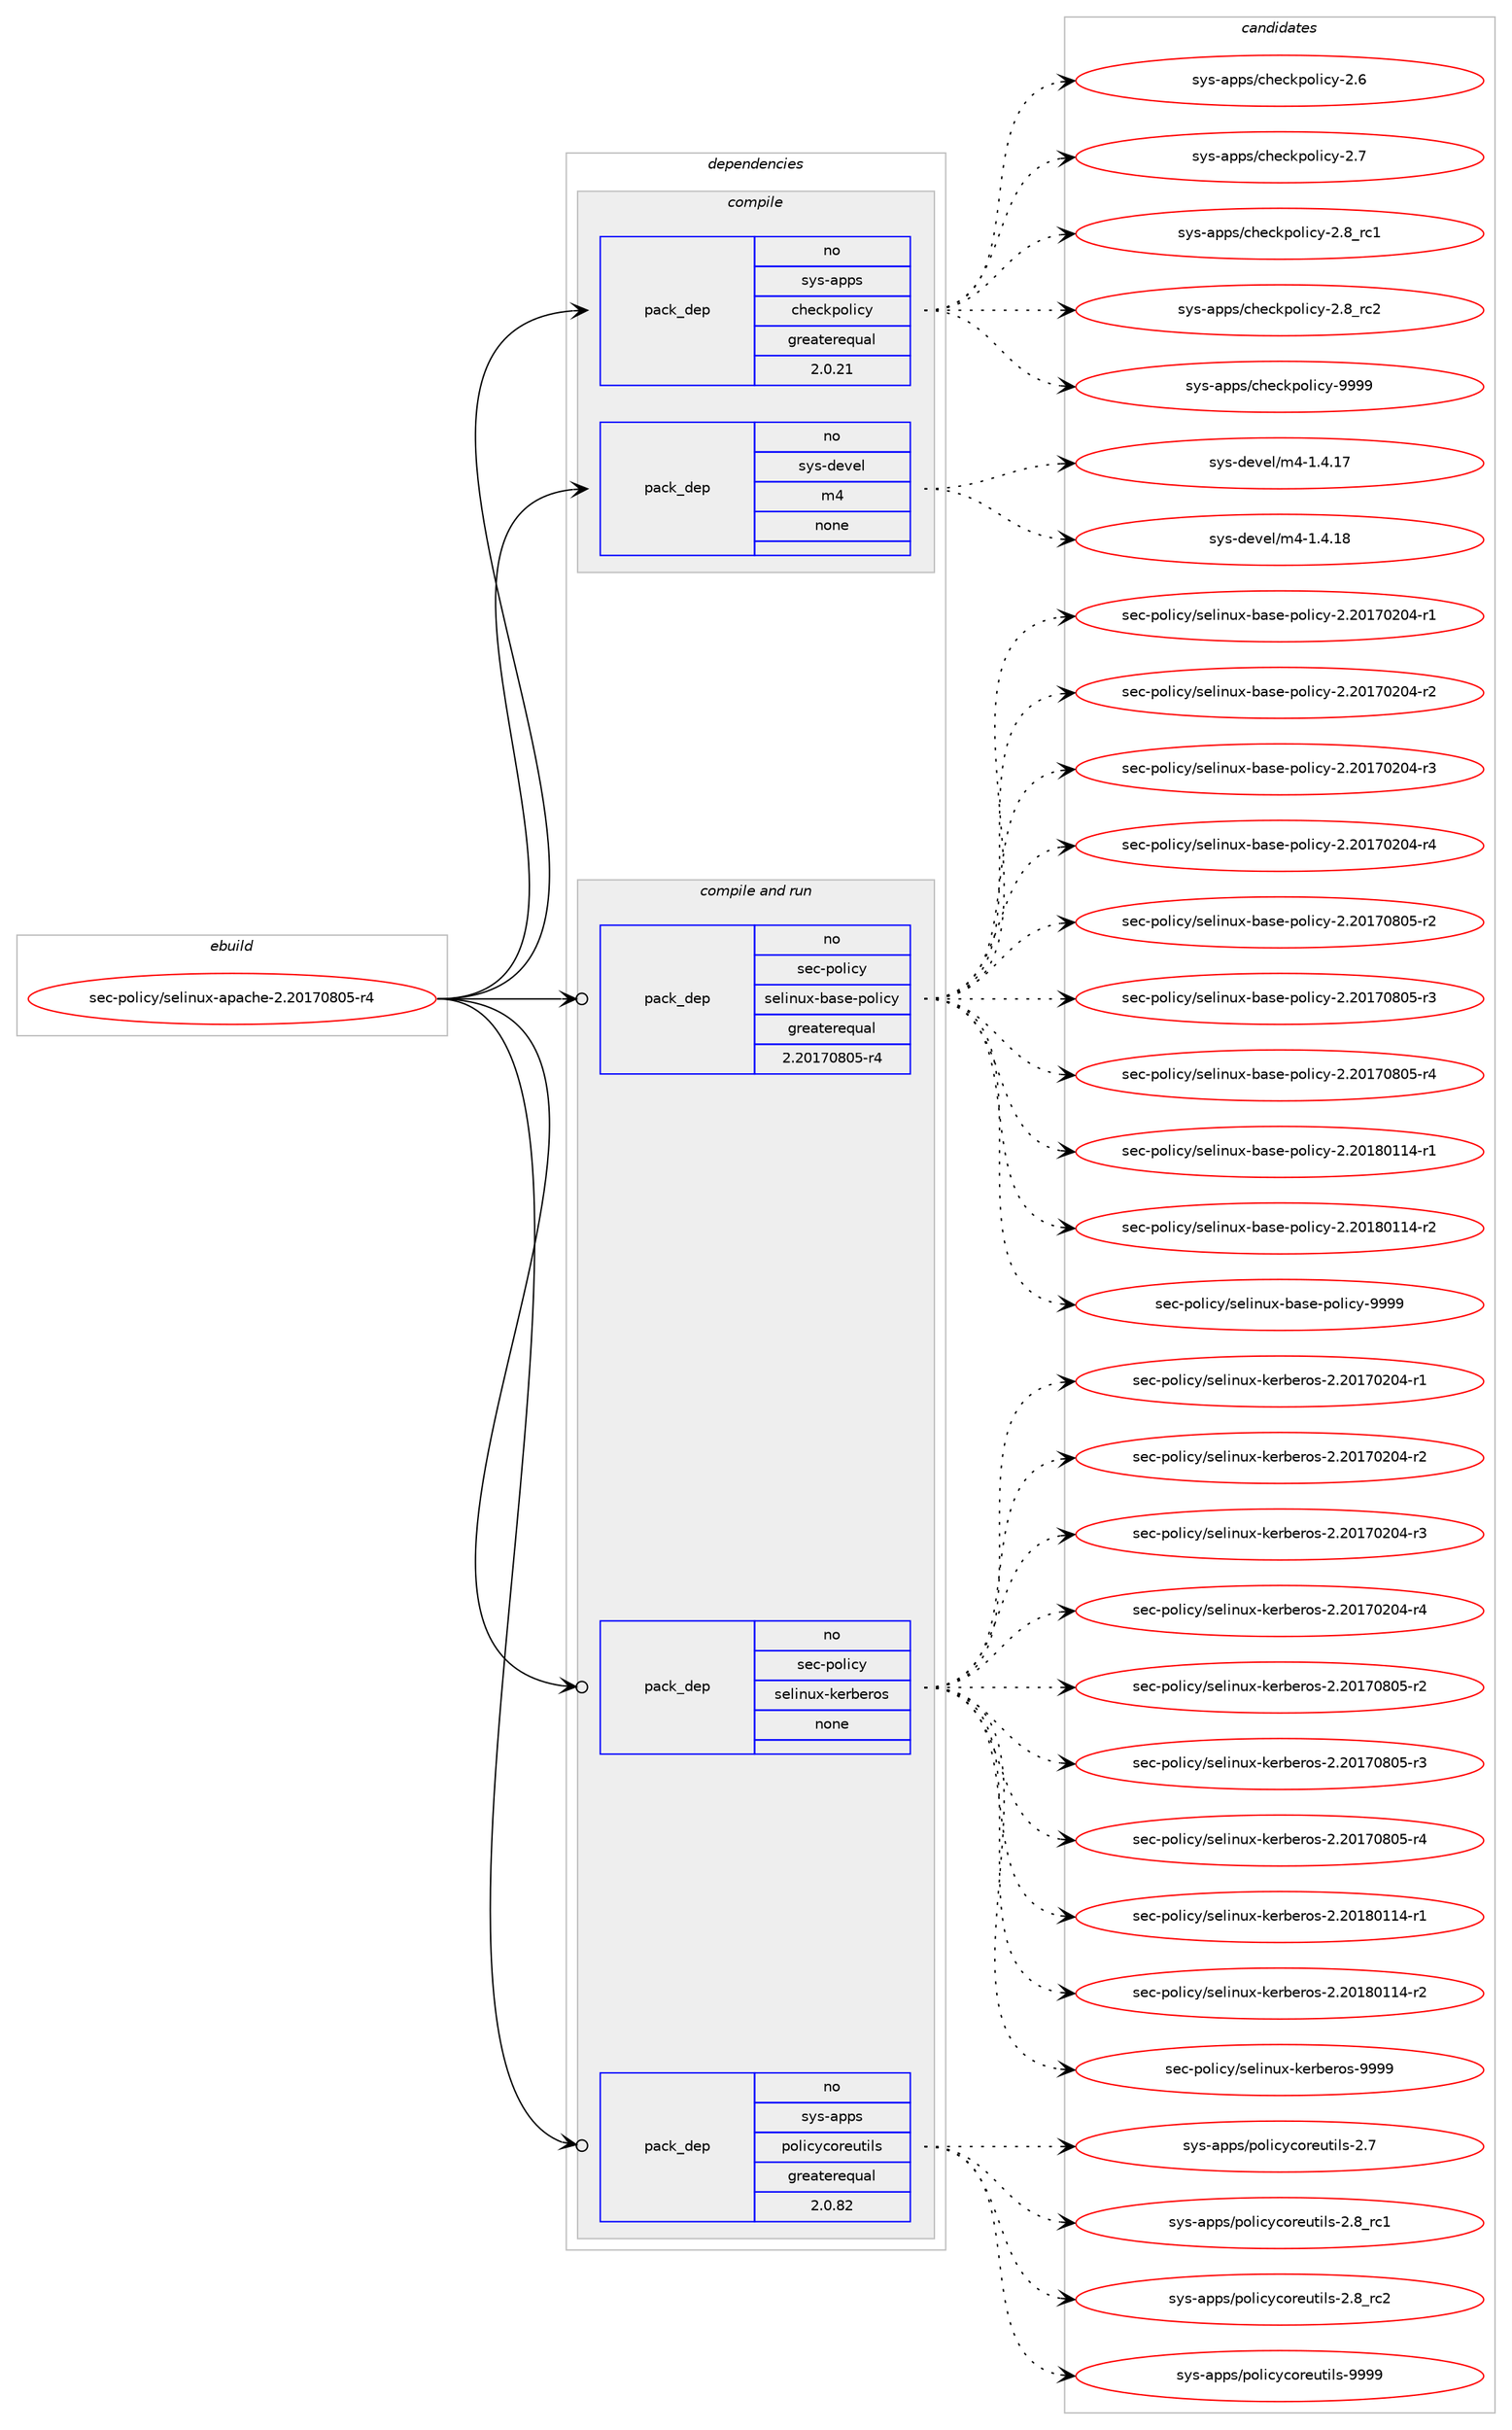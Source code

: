 digraph prolog {

# *************
# Graph options
# *************

newrank=true;
concentrate=true;
compound=true;
graph [rankdir=LR,fontname=Helvetica,fontsize=10,ranksep=1.5];#, ranksep=2.5, nodesep=0.2];
edge  [arrowhead=vee];
node  [fontname=Helvetica,fontsize=10];

# **********
# The ebuild
# **********

subgraph cluster_leftcol {
color=gray;
rank=same;
label=<<i>ebuild</i>>;
id [label="sec-policy/selinux-apache-2.20170805-r4", color=red, width=4, href="../sec-policy/selinux-apache-2.20170805-r4.svg"];
}

# ****************
# The dependencies
# ****************

subgraph cluster_midcol {
color=gray;
label=<<i>dependencies</i>>;
subgraph cluster_compile {
fillcolor="#eeeeee";
style=filled;
label=<<i>compile</i>>;
subgraph pack793 {
dependency1102 [label=<<TABLE BORDER="0" CELLBORDER="1" CELLSPACING="0" CELLPADDING="4" WIDTH="220"><TR><TD ROWSPAN="6" CELLPADDING="30">pack_dep</TD></TR><TR><TD WIDTH="110">no</TD></TR><TR><TD>sys-apps</TD></TR><TR><TD>checkpolicy</TD></TR><TR><TD>greaterequal</TD></TR><TR><TD>2.0.21</TD></TR></TABLE>>, shape=none, color=blue];
}
id:e -> dependency1102:w [weight=20,style="solid",arrowhead="vee"];
subgraph pack794 {
dependency1103 [label=<<TABLE BORDER="0" CELLBORDER="1" CELLSPACING="0" CELLPADDING="4" WIDTH="220"><TR><TD ROWSPAN="6" CELLPADDING="30">pack_dep</TD></TR><TR><TD WIDTH="110">no</TD></TR><TR><TD>sys-devel</TD></TR><TR><TD>m4</TD></TR><TR><TD>none</TD></TR><TR><TD></TD></TR></TABLE>>, shape=none, color=blue];
}
id:e -> dependency1103:w [weight=20,style="solid",arrowhead="vee"];
}
subgraph cluster_compileandrun {
fillcolor="#eeeeee";
style=filled;
label=<<i>compile and run</i>>;
subgraph pack795 {
dependency1104 [label=<<TABLE BORDER="0" CELLBORDER="1" CELLSPACING="0" CELLPADDING="4" WIDTH="220"><TR><TD ROWSPAN="6" CELLPADDING="30">pack_dep</TD></TR><TR><TD WIDTH="110">no</TD></TR><TR><TD>sec-policy</TD></TR><TR><TD>selinux-base-policy</TD></TR><TR><TD>greaterequal</TD></TR><TR><TD>2.20170805-r4</TD></TR></TABLE>>, shape=none, color=blue];
}
id:e -> dependency1104:w [weight=20,style="solid",arrowhead="odotvee"];
subgraph pack796 {
dependency1105 [label=<<TABLE BORDER="0" CELLBORDER="1" CELLSPACING="0" CELLPADDING="4" WIDTH="220"><TR><TD ROWSPAN="6" CELLPADDING="30">pack_dep</TD></TR><TR><TD WIDTH="110">no</TD></TR><TR><TD>sec-policy</TD></TR><TR><TD>selinux-kerberos</TD></TR><TR><TD>none</TD></TR><TR><TD></TD></TR></TABLE>>, shape=none, color=blue];
}
id:e -> dependency1105:w [weight=20,style="solid",arrowhead="odotvee"];
subgraph pack797 {
dependency1106 [label=<<TABLE BORDER="0" CELLBORDER="1" CELLSPACING="0" CELLPADDING="4" WIDTH="220"><TR><TD ROWSPAN="6" CELLPADDING="30">pack_dep</TD></TR><TR><TD WIDTH="110">no</TD></TR><TR><TD>sys-apps</TD></TR><TR><TD>policycoreutils</TD></TR><TR><TD>greaterequal</TD></TR><TR><TD>2.0.82</TD></TR></TABLE>>, shape=none, color=blue];
}
id:e -> dependency1106:w [weight=20,style="solid",arrowhead="odotvee"];
}
subgraph cluster_run {
fillcolor="#eeeeee";
style=filled;
label=<<i>run</i>>;
}
}

# **************
# The candidates
# **************

subgraph cluster_choices {
rank=same;
color=gray;
label=<<i>candidates</i>>;

subgraph choice793 {
color=black;
nodesep=1;
choice11512111545971121121154799104101991071121111081059912145504654 [label="sys-apps/checkpolicy-2.6", color=red, width=4,href="../sys-apps/checkpolicy-2.6.svg"];
choice11512111545971121121154799104101991071121111081059912145504655 [label="sys-apps/checkpolicy-2.7", color=red, width=4,href="../sys-apps/checkpolicy-2.7.svg"];
choice11512111545971121121154799104101991071121111081059912145504656951149949 [label="sys-apps/checkpolicy-2.8_rc1", color=red, width=4,href="../sys-apps/checkpolicy-2.8_rc1.svg"];
choice11512111545971121121154799104101991071121111081059912145504656951149950 [label="sys-apps/checkpolicy-2.8_rc2", color=red, width=4,href="../sys-apps/checkpolicy-2.8_rc2.svg"];
choice1151211154597112112115479910410199107112111108105991214557575757 [label="sys-apps/checkpolicy-9999", color=red, width=4,href="../sys-apps/checkpolicy-9999.svg"];
dependency1102:e -> choice11512111545971121121154799104101991071121111081059912145504654:w [style=dotted,weight="100"];
dependency1102:e -> choice11512111545971121121154799104101991071121111081059912145504655:w [style=dotted,weight="100"];
dependency1102:e -> choice11512111545971121121154799104101991071121111081059912145504656951149949:w [style=dotted,weight="100"];
dependency1102:e -> choice11512111545971121121154799104101991071121111081059912145504656951149950:w [style=dotted,weight="100"];
dependency1102:e -> choice1151211154597112112115479910410199107112111108105991214557575757:w [style=dotted,weight="100"];
}
subgraph choice794 {
color=black;
nodesep=1;
choice11512111545100101118101108471095245494652464955 [label="sys-devel/m4-1.4.17", color=red, width=4,href="../sys-devel/m4-1.4.17.svg"];
choice11512111545100101118101108471095245494652464956 [label="sys-devel/m4-1.4.18", color=red, width=4,href="../sys-devel/m4-1.4.18.svg"];
dependency1103:e -> choice11512111545100101118101108471095245494652464955:w [style=dotted,weight="100"];
dependency1103:e -> choice11512111545100101118101108471095245494652464956:w [style=dotted,weight="100"];
}
subgraph choice795 {
color=black;
nodesep=1;
choice11510199451121111081059912147115101108105110117120459897115101451121111081059912145504650484955485048524511449 [label="sec-policy/selinux-base-policy-2.20170204-r1", color=red, width=4,href="../sec-policy/selinux-base-policy-2.20170204-r1.svg"];
choice11510199451121111081059912147115101108105110117120459897115101451121111081059912145504650484955485048524511450 [label="sec-policy/selinux-base-policy-2.20170204-r2", color=red, width=4,href="../sec-policy/selinux-base-policy-2.20170204-r2.svg"];
choice11510199451121111081059912147115101108105110117120459897115101451121111081059912145504650484955485048524511451 [label="sec-policy/selinux-base-policy-2.20170204-r3", color=red, width=4,href="../sec-policy/selinux-base-policy-2.20170204-r3.svg"];
choice11510199451121111081059912147115101108105110117120459897115101451121111081059912145504650484955485048524511452 [label="sec-policy/selinux-base-policy-2.20170204-r4", color=red, width=4,href="../sec-policy/selinux-base-policy-2.20170204-r4.svg"];
choice11510199451121111081059912147115101108105110117120459897115101451121111081059912145504650484955485648534511450 [label="sec-policy/selinux-base-policy-2.20170805-r2", color=red, width=4,href="../sec-policy/selinux-base-policy-2.20170805-r2.svg"];
choice11510199451121111081059912147115101108105110117120459897115101451121111081059912145504650484955485648534511451 [label="sec-policy/selinux-base-policy-2.20170805-r3", color=red, width=4,href="../sec-policy/selinux-base-policy-2.20170805-r3.svg"];
choice11510199451121111081059912147115101108105110117120459897115101451121111081059912145504650484955485648534511452 [label="sec-policy/selinux-base-policy-2.20170805-r4", color=red, width=4,href="../sec-policy/selinux-base-policy-2.20170805-r4.svg"];
choice11510199451121111081059912147115101108105110117120459897115101451121111081059912145504650484956484949524511449 [label="sec-policy/selinux-base-policy-2.20180114-r1", color=red, width=4,href="../sec-policy/selinux-base-policy-2.20180114-r1.svg"];
choice11510199451121111081059912147115101108105110117120459897115101451121111081059912145504650484956484949524511450 [label="sec-policy/selinux-base-policy-2.20180114-r2", color=red, width=4,href="../sec-policy/selinux-base-policy-2.20180114-r2.svg"];
choice1151019945112111108105991214711510110810511011712045989711510145112111108105991214557575757 [label="sec-policy/selinux-base-policy-9999", color=red, width=4,href="../sec-policy/selinux-base-policy-9999.svg"];
dependency1104:e -> choice11510199451121111081059912147115101108105110117120459897115101451121111081059912145504650484955485048524511449:w [style=dotted,weight="100"];
dependency1104:e -> choice11510199451121111081059912147115101108105110117120459897115101451121111081059912145504650484955485048524511450:w [style=dotted,weight="100"];
dependency1104:e -> choice11510199451121111081059912147115101108105110117120459897115101451121111081059912145504650484955485048524511451:w [style=dotted,weight="100"];
dependency1104:e -> choice11510199451121111081059912147115101108105110117120459897115101451121111081059912145504650484955485048524511452:w [style=dotted,weight="100"];
dependency1104:e -> choice11510199451121111081059912147115101108105110117120459897115101451121111081059912145504650484955485648534511450:w [style=dotted,weight="100"];
dependency1104:e -> choice11510199451121111081059912147115101108105110117120459897115101451121111081059912145504650484955485648534511451:w [style=dotted,weight="100"];
dependency1104:e -> choice11510199451121111081059912147115101108105110117120459897115101451121111081059912145504650484955485648534511452:w [style=dotted,weight="100"];
dependency1104:e -> choice11510199451121111081059912147115101108105110117120459897115101451121111081059912145504650484956484949524511449:w [style=dotted,weight="100"];
dependency1104:e -> choice11510199451121111081059912147115101108105110117120459897115101451121111081059912145504650484956484949524511450:w [style=dotted,weight="100"];
dependency1104:e -> choice1151019945112111108105991214711510110810511011712045989711510145112111108105991214557575757:w [style=dotted,weight="100"];
}
subgraph choice796 {
color=black;
nodesep=1;
choice11510199451121111081059912147115101108105110117120451071011149810111411111545504650484955485048524511449 [label="sec-policy/selinux-kerberos-2.20170204-r1", color=red, width=4,href="../sec-policy/selinux-kerberos-2.20170204-r1.svg"];
choice11510199451121111081059912147115101108105110117120451071011149810111411111545504650484955485048524511450 [label="sec-policy/selinux-kerberos-2.20170204-r2", color=red, width=4,href="../sec-policy/selinux-kerberos-2.20170204-r2.svg"];
choice11510199451121111081059912147115101108105110117120451071011149810111411111545504650484955485048524511451 [label="sec-policy/selinux-kerberos-2.20170204-r3", color=red, width=4,href="../sec-policy/selinux-kerberos-2.20170204-r3.svg"];
choice11510199451121111081059912147115101108105110117120451071011149810111411111545504650484955485048524511452 [label="sec-policy/selinux-kerberos-2.20170204-r4", color=red, width=4,href="../sec-policy/selinux-kerberos-2.20170204-r4.svg"];
choice11510199451121111081059912147115101108105110117120451071011149810111411111545504650484955485648534511450 [label="sec-policy/selinux-kerberos-2.20170805-r2", color=red, width=4,href="../sec-policy/selinux-kerberos-2.20170805-r2.svg"];
choice11510199451121111081059912147115101108105110117120451071011149810111411111545504650484955485648534511451 [label="sec-policy/selinux-kerberos-2.20170805-r3", color=red, width=4,href="../sec-policy/selinux-kerberos-2.20170805-r3.svg"];
choice11510199451121111081059912147115101108105110117120451071011149810111411111545504650484955485648534511452 [label="sec-policy/selinux-kerberos-2.20170805-r4", color=red, width=4,href="../sec-policy/selinux-kerberos-2.20170805-r4.svg"];
choice11510199451121111081059912147115101108105110117120451071011149810111411111545504650484956484949524511449 [label="sec-policy/selinux-kerberos-2.20180114-r1", color=red, width=4,href="../sec-policy/selinux-kerberos-2.20180114-r1.svg"];
choice11510199451121111081059912147115101108105110117120451071011149810111411111545504650484956484949524511450 [label="sec-policy/selinux-kerberos-2.20180114-r2", color=red, width=4,href="../sec-policy/selinux-kerberos-2.20180114-r2.svg"];
choice1151019945112111108105991214711510110810511011712045107101114981011141111154557575757 [label="sec-policy/selinux-kerberos-9999", color=red, width=4,href="../sec-policy/selinux-kerberos-9999.svg"];
dependency1105:e -> choice11510199451121111081059912147115101108105110117120451071011149810111411111545504650484955485048524511449:w [style=dotted,weight="100"];
dependency1105:e -> choice11510199451121111081059912147115101108105110117120451071011149810111411111545504650484955485048524511450:w [style=dotted,weight="100"];
dependency1105:e -> choice11510199451121111081059912147115101108105110117120451071011149810111411111545504650484955485048524511451:w [style=dotted,weight="100"];
dependency1105:e -> choice11510199451121111081059912147115101108105110117120451071011149810111411111545504650484955485048524511452:w [style=dotted,weight="100"];
dependency1105:e -> choice11510199451121111081059912147115101108105110117120451071011149810111411111545504650484955485648534511450:w [style=dotted,weight="100"];
dependency1105:e -> choice11510199451121111081059912147115101108105110117120451071011149810111411111545504650484955485648534511451:w [style=dotted,weight="100"];
dependency1105:e -> choice11510199451121111081059912147115101108105110117120451071011149810111411111545504650484955485648534511452:w [style=dotted,weight="100"];
dependency1105:e -> choice11510199451121111081059912147115101108105110117120451071011149810111411111545504650484956484949524511449:w [style=dotted,weight="100"];
dependency1105:e -> choice11510199451121111081059912147115101108105110117120451071011149810111411111545504650484956484949524511450:w [style=dotted,weight="100"];
dependency1105:e -> choice1151019945112111108105991214711510110810511011712045107101114981011141111154557575757:w [style=dotted,weight="100"];
}
subgraph choice797 {
color=black;
nodesep=1;
choice115121115459711211211547112111108105991219911111410111711610510811545504655 [label="sys-apps/policycoreutils-2.7", color=red, width=4,href="../sys-apps/policycoreutils-2.7.svg"];
choice115121115459711211211547112111108105991219911111410111711610510811545504656951149949 [label="sys-apps/policycoreutils-2.8_rc1", color=red, width=4,href="../sys-apps/policycoreutils-2.8_rc1.svg"];
choice115121115459711211211547112111108105991219911111410111711610510811545504656951149950 [label="sys-apps/policycoreutils-2.8_rc2", color=red, width=4,href="../sys-apps/policycoreutils-2.8_rc2.svg"];
choice11512111545971121121154711211110810599121991111141011171161051081154557575757 [label="sys-apps/policycoreutils-9999", color=red, width=4,href="../sys-apps/policycoreutils-9999.svg"];
dependency1106:e -> choice115121115459711211211547112111108105991219911111410111711610510811545504655:w [style=dotted,weight="100"];
dependency1106:e -> choice115121115459711211211547112111108105991219911111410111711610510811545504656951149949:w [style=dotted,weight="100"];
dependency1106:e -> choice115121115459711211211547112111108105991219911111410111711610510811545504656951149950:w [style=dotted,weight="100"];
dependency1106:e -> choice11512111545971121121154711211110810599121991111141011171161051081154557575757:w [style=dotted,weight="100"];
}
}

}

